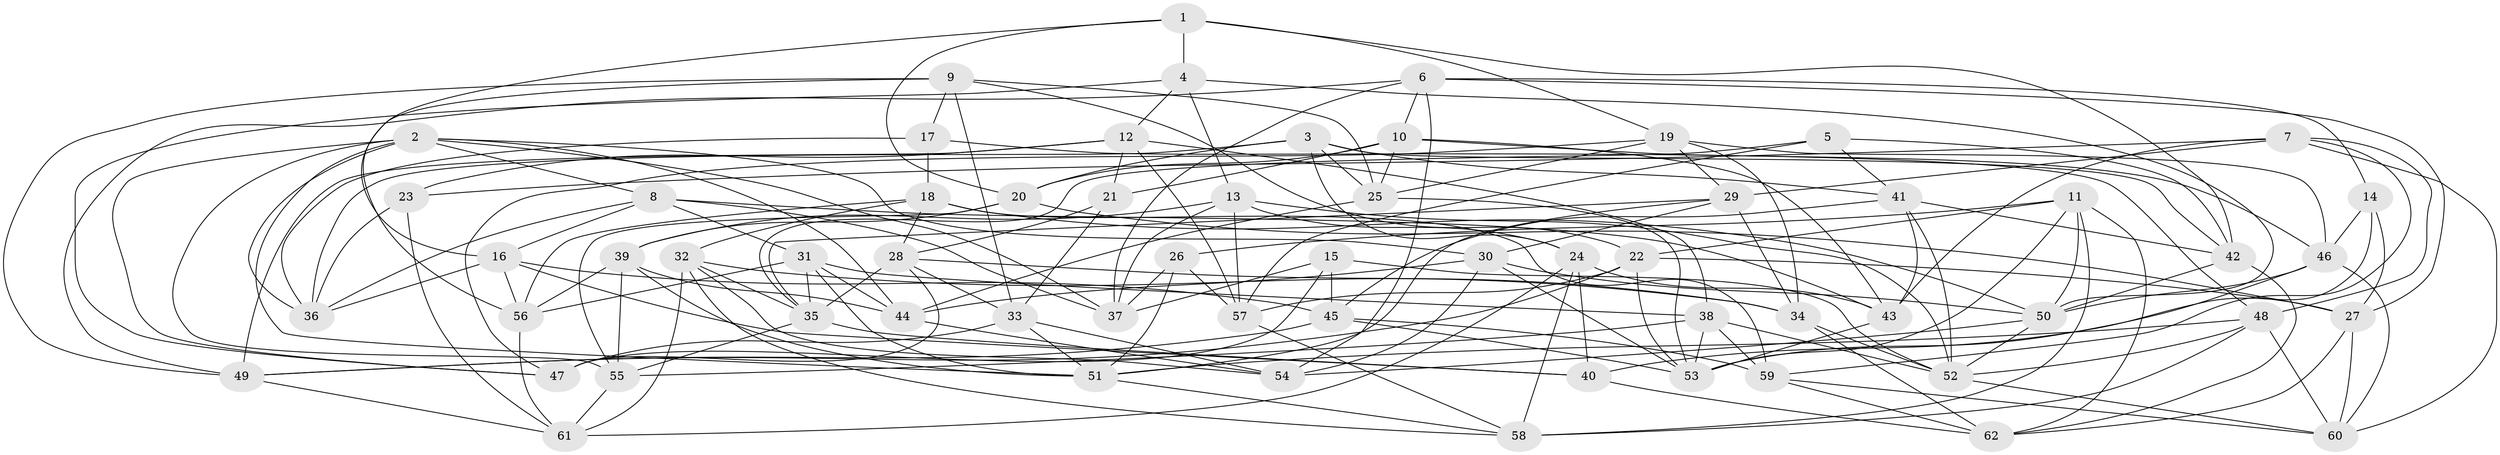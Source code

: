 // original degree distribution, {4: 1.0}
// Generated by graph-tools (version 1.1) at 2025/50/03/09/25 03:50:53]
// undirected, 62 vertices, 183 edges
graph export_dot {
graph [start="1"]
  node [color=gray90,style=filled];
  1;
  2;
  3;
  4;
  5;
  6;
  7;
  8;
  9;
  10;
  11;
  12;
  13;
  14;
  15;
  16;
  17;
  18;
  19;
  20;
  21;
  22;
  23;
  24;
  25;
  26;
  27;
  28;
  29;
  30;
  31;
  32;
  33;
  34;
  35;
  36;
  37;
  38;
  39;
  40;
  41;
  42;
  43;
  44;
  45;
  46;
  47;
  48;
  49;
  50;
  51;
  52;
  53;
  54;
  55;
  56;
  57;
  58;
  59;
  60;
  61;
  62;
  1 -- 4 [weight=2.0];
  1 -- 16 [weight=1.0];
  1 -- 19 [weight=1.0];
  1 -- 20 [weight=1.0];
  1 -- 42 [weight=1.0];
  2 -- 8 [weight=1.0];
  2 -- 30 [weight=1.0];
  2 -- 36 [weight=1.0];
  2 -- 37 [weight=1.0];
  2 -- 44 [weight=1.0];
  2 -- 47 [weight=1.0];
  2 -- 51 [weight=1.0];
  2 -- 55 [weight=1.0];
  3 -- 20 [weight=1.0];
  3 -- 24 [weight=1.0];
  3 -- 25 [weight=1.0];
  3 -- 36 [weight=1.0];
  3 -- 41 [weight=1.0];
  3 -- 42 [weight=1.0];
  4 -- 12 [weight=1.0];
  4 -- 13 [weight=1.0];
  4 -- 47 [weight=1.0];
  4 -- 50 [weight=1.0];
  5 -- 35 [weight=1.0];
  5 -- 41 [weight=1.0];
  5 -- 42 [weight=1.0];
  5 -- 57 [weight=1.0];
  6 -- 10 [weight=1.0];
  6 -- 14 [weight=1.0];
  6 -- 27 [weight=1.0];
  6 -- 37 [weight=1.0];
  6 -- 49 [weight=1.0];
  6 -- 54 [weight=1.0];
  7 -- 23 [weight=1.0];
  7 -- 29 [weight=1.0];
  7 -- 43 [weight=1.0];
  7 -- 48 [weight=1.0];
  7 -- 59 [weight=1.0];
  7 -- 60 [weight=1.0];
  8 -- 16 [weight=1.0];
  8 -- 31 [weight=1.0];
  8 -- 36 [weight=1.0];
  8 -- 37 [weight=1.0];
  8 -- 43 [weight=1.0];
  9 -- 17 [weight=1.0];
  9 -- 22 [weight=1.0];
  9 -- 25 [weight=1.0];
  9 -- 33 [weight=1.0];
  9 -- 49 [weight=1.0];
  9 -- 56 [weight=1.0];
  10 -- 20 [weight=1.0];
  10 -- 21 [weight=1.0];
  10 -- 25 [weight=1.0];
  10 -- 43 [weight=1.0];
  10 -- 46 [weight=1.0];
  11 -- 22 [weight=1.0];
  11 -- 26 [weight=1.0];
  11 -- 50 [weight=1.0];
  11 -- 53 [weight=1.0];
  11 -- 58 [weight=1.0];
  11 -- 62 [weight=1.0];
  12 -- 21 [weight=1.0];
  12 -- 23 [weight=1.0];
  12 -- 38 [weight=1.0];
  12 -- 49 [weight=1.0];
  12 -- 57 [weight=1.0];
  13 -- 24 [weight=1.0];
  13 -- 37 [weight=1.0];
  13 -- 39 [weight=1.0];
  13 -- 52 [weight=1.0];
  13 -- 57 [weight=1.0];
  14 -- 27 [weight=1.0];
  14 -- 40 [weight=1.0];
  14 -- 46 [weight=1.0];
  15 -- 37 [weight=1.0];
  15 -- 45 [weight=1.0];
  15 -- 47 [weight=1.0];
  15 -- 52 [weight=1.0];
  16 -- 36 [weight=1.0];
  16 -- 40 [weight=1.0];
  16 -- 45 [weight=1.0];
  16 -- 56 [weight=1.0];
  17 -- 18 [weight=1.0];
  17 -- 36 [weight=1.0];
  17 -- 48 [weight=1.0];
  18 -- 28 [weight=1.0];
  18 -- 32 [weight=1.0];
  18 -- 50 [weight=1.0];
  18 -- 56 [weight=1.0];
  18 -- 59 [weight=1.0];
  19 -- 25 [weight=1.0];
  19 -- 29 [weight=1.0];
  19 -- 34 [weight=1.0];
  19 -- 46 [weight=1.0];
  19 -- 47 [weight=1.0];
  20 -- 27 [weight=1.0];
  20 -- 39 [weight=1.0];
  20 -- 55 [weight=1.0];
  21 -- 28 [weight=1.0];
  21 -- 33 [weight=1.0];
  22 -- 27 [weight=1.0];
  22 -- 49 [weight=1.0];
  22 -- 53 [weight=1.0];
  22 -- 57 [weight=1.0];
  23 -- 36 [weight=1.0];
  23 -- 61 [weight=1.0];
  24 -- 40 [weight=1.0];
  24 -- 43 [weight=1.0];
  24 -- 58 [weight=1.0];
  24 -- 61 [weight=1.0];
  25 -- 44 [weight=1.0];
  25 -- 53 [weight=1.0];
  26 -- 37 [weight=1.0];
  26 -- 51 [weight=1.0];
  26 -- 57 [weight=1.0];
  27 -- 60 [weight=1.0];
  27 -- 62 [weight=1.0];
  28 -- 33 [weight=1.0];
  28 -- 34 [weight=1.0];
  28 -- 35 [weight=1.0];
  28 -- 47 [weight=1.0];
  29 -- 30 [weight=1.0];
  29 -- 34 [weight=1.0];
  29 -- 35 [weight=1.0];
  29 -- 51 [weight=1.0];
  30 -- 44 [weight=1.0];
  30 -- 50 [weight=1.0];
  30 -- 53 [weight=1.0];
  30 -- 54 [weight=1.0];
  31 -- 35 [weight=1.0];
  31 -- 38 [weight=1.0];
  31 -- 44 [weight=1.0];
  31 -- 51 [weight=1.0];
  31 -- 56 [weight=1.0];
  32 -- 34 [weight=1.0];
  32 -- 35 [weight=1.0];
  32 -- 54 [weight=1.0];
  32 -- 58 [weight=1.0];
  32 -- 61 [weight=1.0];
  33 -- 47 [weight=1.0];
  33 -- 51 [weight=1.0];
  33 -- 54 [weight=1.0];
  34 -- 52 [weight=1.0];
  34 -- 62 [weight=1.0];
  35 -- 40 [weight=2.0];
  35 -- 55 [weight=1.0];
  38 -- 52 [weight=1.0];
  38 -- 53 [weight=1.0];
  38 -- 55 [weight=1.0];
  38 -- 59 [weight=1.0];
  39 -- 44 [weight=1.0];
  39 -- 51 [weight=1.0];
  39 -- 55 [weight=1.0];
  39 -- 56 [weight=1.0];
  40 -- 62 [weight=1.0];
  41 -- 42 [weight=1.0];
  41 -- 43 [weight=1.0];
  41 -- 45 [weight=1.0];
  41 -- 52 [weight=1.0];
  42 -- 50 [weight=1.0];
  42 -- 62 [weight=1.0];
  43 -- 53 [weight=1.0];
  44 -- 54 [weight=1.0];
  45 -- 49 [weight=1.0];
  45 -- 53 [weight=1.0];
  45 -- 59 [weight=1.0];
  46 -- 50 [weight=1.0];
  46 -- 53 [weight=1.0];
  46 -- 60 [weight=1.0];
  48 -- 51 [weight=1.0];
  48 -- 52 [weight=1.0];
  48 -- 58 [weight=1.0];
  48 -- 60 [weight=1.0];
  49 -- 61 [weight=1.0];
  50 -- 52 [weight=1.0];
  50 -- 54 [weight=1.0];
  51 -- 58 [weight=1.0];
  52 -- 60 [weight=1.0];
  55 -- 61 [weight=1.0];
  56 -- 61 [weight=1.0];
  57 -- 58 [weight=1.0];
  59 -- 60 [weight=1.0];
  59 -- 62 [weight=1.0];
}
